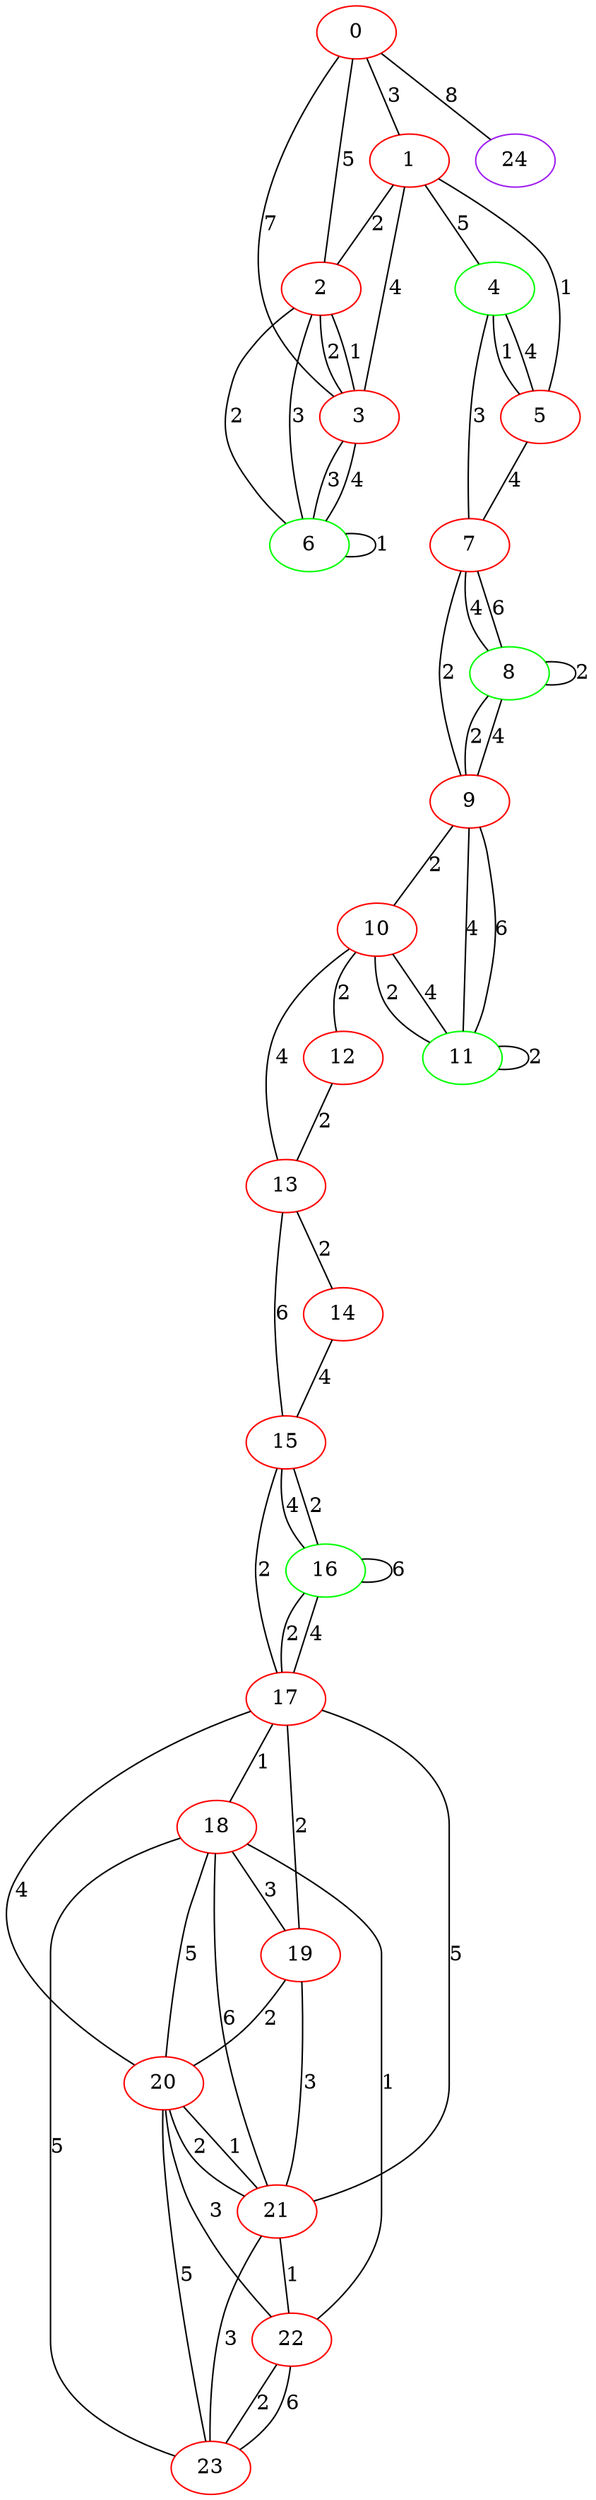 graph "" {
0 [color=red, weight=1];
1 [color=red, weight=1];
2 [color=red, weight=1];
3 [color=red, weight=1];
4 [color=green, weight=2];
5 [color=red, weight=1];
6 [color=green, weight=2];
7 [color=red, weight=1];
8 [color=green, weight=2];
9 [color=red, weight=1];
10 [color=red, weight=1];
11 [color=green, weight=2];
12 [color=red, weight=1];
13 [color=red, weight=1];
14 [color=red, weight=1];
15 [color=red, weight=1];
16 [color=green, weight=2];
17 [color=red, weight=1];
18 [color=red, weight=1];
19 [color=red, weight=1];
20 [color=red, weight=1];
21 [color=red, weight=1];
22 [color=red, weight=1];
23 [color=red, weight=1];
24 [color=purple, weight=4];
0 -- 24  [key=0, label=8];
0 -- 1  [key=0, label=3];
0 -- 2  [key=0, label=5];
0 -- 3  [key=0, label=7];
1 -- 2  [key=0, label=2];
1 -- 3  [key=0, label=4];
1 -- 4  [key=0, label=5];
1 -- 5  [key=0, label=1];
2 -- 3  [key=0, label=2];
2 -- 3  [key=1, label=1];
2 -- 6  [key=0, label=2];
2 -- 6  [key=1, label=3];
3 -- 6  [key=0, label=3];
3 -- 6  [key=1, label=4];
4 -- 5  [key=0, label=4];
4 -- 5  [key=1, label=1];
4 -- 7  [key=0, label=3];
5 -- 7  [key=0, label=4];
6 -- 6  [key=0, label=1];
7 -- 8  [key=0, label=6];
7 -- 8  [key=1, label=4];
7 -- 9  [key=0, label=2];
8 -- 8  [key=0, label=2];
8 -- 9  [key=0, label=4];
8 -- 9  [key=1, label=2];
9 -- 10  [key=0, label=2];
9 -- 11  [key=0, label=4];
9 -- 11  [key=1, label=6];
10 -- 11  [key=0, label=2];
10 -- 11  [key=1, label=4];
10 -- 12  [key=0, label=2];
10 -- 13  [key=0, label=4];
11 -- 11  [key=0, label=2];
12 -- 13  [key=0, label=2];
13 -- 14  [key=0, label=2];
13 -- 15  [key=0, label=6];
14 -- 15  [key=0, label=4];
15 -- 16  [key=0, label=2];
15 -- 16  [key=1, label=4];
15 -- 17  [key=0, label=2];
16 -- 16  [key=0, label=6];
16 -- 17  [key=0, label=4];
16 -- 17  [key=1, label=2];
17 -- 18  [key=0, label=1];
17 -- 19  [key=0, label=2];
17 -- 20  [key=0, label=4];
17 -- 21  [key=0, label=5];
18 -- 19  [key=0, label=3];
18 -- 20  [key=0, label=5];
18 -- 21  [key=0, label=6];
18 -- 22  [key=0, label=1];
18 -- 23  [key=0, label=5];
19 -- 20  [key=0, label=2];
19 -- 21  [key=0, label=3];
20 -- 21  [key=0, label=1];
20 -- 21  [key=1, label=2];
20 -- 22  [key=0, label=3];
20 -- 23  [key=0, label=5];
21 -- 22  [key=0, label=1];
21 -- 23  [key=0, label=3];
22 -- 23  [key=0, label=6];
22 -- 23  [key=1, label=2];
}
